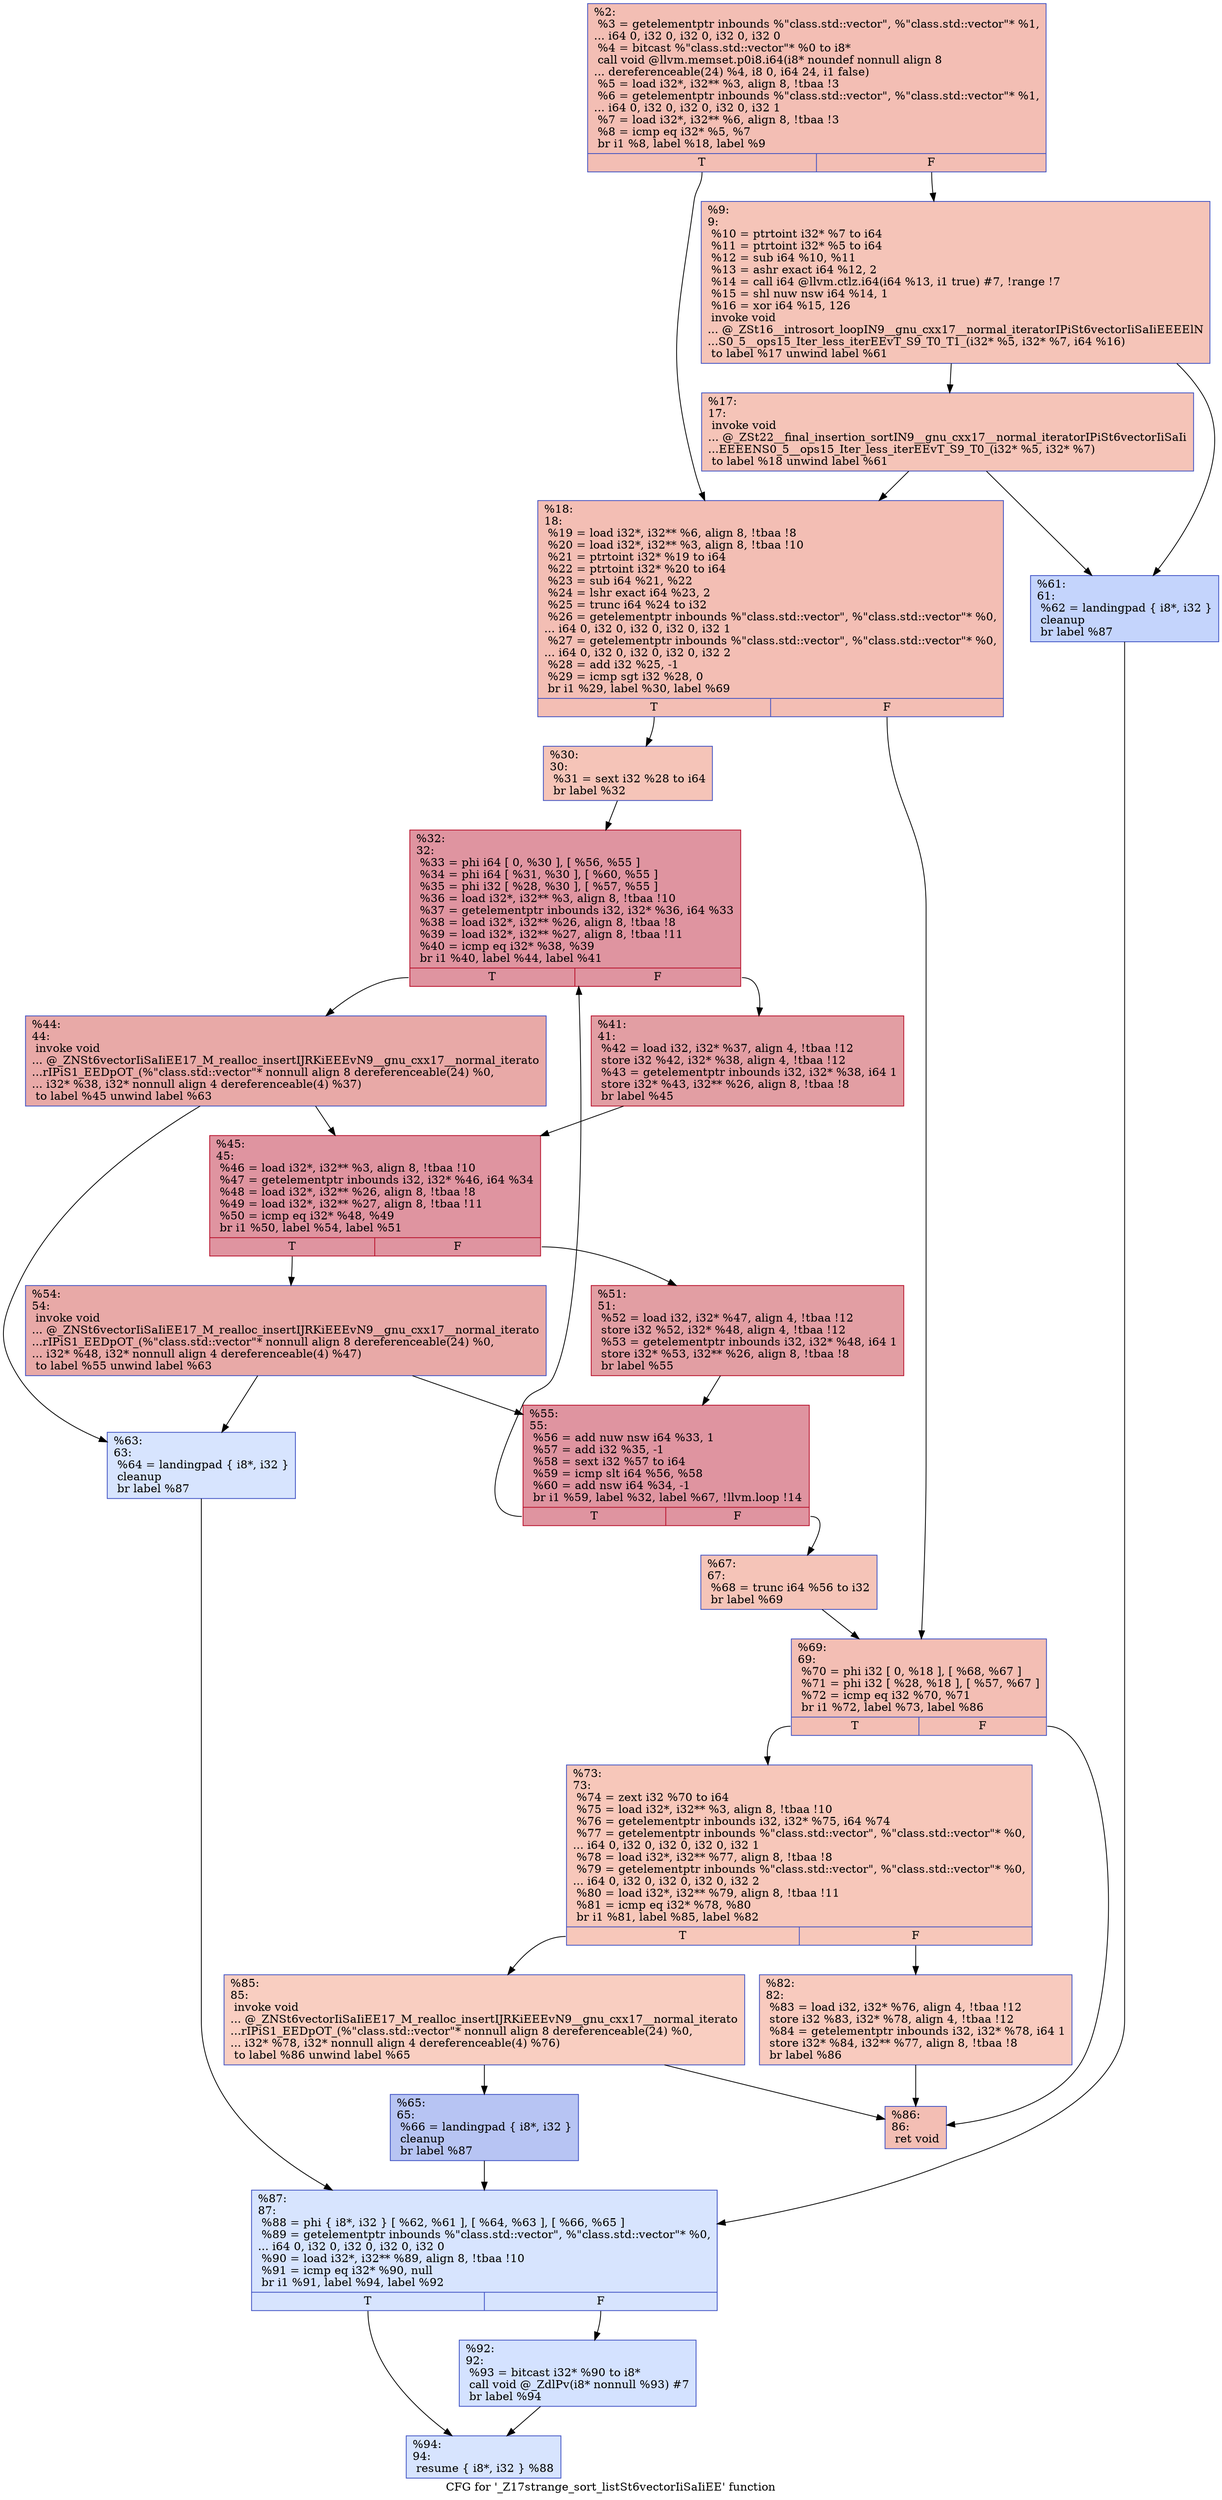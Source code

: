 digraph "CFG for '_Z17strange_sort_listSt6vectorIiSaIiEE' function" {
	label="CFG for '_Z17strange_sort_listSt6vectorIiSaIiEE' function";

	Node0x55d3ec986570 [shape=record,color="#3d50c3ff", style=filled, fillcolor="#e36c5570",label="{%2:\l  %3 = getelementptr inbounds %\"class.std::vector\", %\"class.std::vector\"* %1,\l... i64 0, i32 0, i32 0, i32 0, i32 0\l  %4 = bitcast %\"class.std::vector\"* %0 to i8*\l  call void @llvm.memset.p0i8.i64(i8* noundef nonnull align 8\l... dereferenceable(24) %4, i8 0, i64 24, i1 false)\l  %5 = load i32*, i32** %3, align 8, !tbaa !3\l  %6 = getelementptr inbounds %\"class.std::vector\", %\"class.std::vector\"* %1,\l... i64 0, i32 0, i32 0, i32 0, i32 1\l  %7 = load i32*, i32** %6, align 8, !tbaa !3\l  %8 = icmp eq i32* %5, %7\l  br i1 %8, label %18, label %9\l|{<s0>T|<s1>F}}"];
	Node0x55d3ec986570:s0 -> Node0x55d3ec986e00;
	Node0x55d3ec986570:s1 -> Node0x55d3ec9885f0;
	Node0x55d3ec9885f0 [shape=record,color="#3d50c3ff", style=filled, fillcolor="#e97a5f70",label="{%9:\l9:                                                \l  %10 = ptrtoint i32* %7 to i64\l  %11 = ptrtoint i32* %5 to i64\l  %12 = sub i64 %10, %11\l  %13 = ashr exact i64 %12, 2\l  %14 = call i64 @llvm.ctlz.i64(i64 %13, i1 true) #7, !range !7\l  %15 = shl nuw nsw i64 %14, 1\l  %16 = xor i64 %15, 126\l  invoke void\l... @_ZSt16__introsort_loopIN9__gnu_cxx17__normal_iteratorIPiSt6vectorIiSaIiEEEElN\l...S0_5__ops15_Iter_less_iterEEvT_S9_T0_T1_(i32* %5, i32* %7, i64 %16)\l          to label %17 unwind label %61\l}"];
	Node0x55d3ec9885f0 -> Node0x55d3ec988ee0;
	Node0x55d3ec9885f0 -> Node0x55d3ec988f70;
	Node0x55d3ec988ee0 [shape=record,color="#3d50c3ff", style=filled, fillcolor="#e97a5f70",label="{%17:\l17:                                               \l  invoke void\l... @_ZSt22__final_insertion_sortIN9__gnu_cxx17__normal_iteratorIPiSt6vectorIiSaIi\l...EEEENS0_5__ops15_Iter_less_iterEEvT_S9_T0_(i32* %5, i32* %7)\l          to label %18 unwind label %61\l}"];
	Node0x55d3ec988ee0 -> Node0x55d3ec986e00;
	Node0x55d3ec988ee0 -> Node0x55d3ec988f70;
	Node0x55d3ec986e00 [shape=record,color="#3d50c3ff", style=filled, fillcolor="#e36c5570",label="{%18:\l18:                                               \l  %19 = load i32*, i32** %6, align 8, !tbaa !8\l  %20 = load i32*, i32** %3, align 8, !tbaa !10\l  %21 = ptrtoint i32* %19 to i64\l  %22 = ptrtoint i32* %20 to i64\l  %23 = sub i64 %21, %22\l  %24 = lshr exact i64 %23, 2\l  %25 = trunc i64 %24 to i32\l  %26 = getelementptr inbounds %\"class.std::vector\", %\"class.std::vector\"* %0,\l... i64 0, i32 0, i32 0, i32 0, i32 1\l  %27 = getelementptr inbounds %\"class.std::vector\", %\"class.std::vector\"* %0,\l... i64 0, i32 0, i32 0, i32 0, i32 2\l  %28 = add i32 %25, -1\l  %29 = icmp sgt i32 %28, 0\l  br i1 %29, label %30, label %69\l|{<s0>T|<s1>F}}"];
	Node0x55d3ec986e00:s0 -> Node0x55d3ec989da0;
	Node0x55d3ec986e00:s1 -> Node0x55d3ec989e30;
	Node0x55d3ec989da0 [shape=record,color="#3d50c3ff", style=filled, fillcolor="#e97a5f70",label="{%30:\l30:                                               \l  %31 = sext i32 %28 to i64\l  br label %32\l}"];
	Node0x55d3ec989da0 -> Node0x55d3ec989fe0;
	Node0x55d3ec989fe0 [shape=record,color="#b70d28ff", style=filled, fillcolor="#b70d2870",label="{%32:\l32:                                               \l  %33 = phi i64 [ 0, %30 ], [ %56, %55 ]\l  %34 = phi i64 [ %31, %30 ], [ %60, %55 ]\l  %35 = phi i32 [ %28, %30 ], [ %57, %55 ]\l  %36 = load i32*, i32** %3, align 8, !tbaa !10\l  %37 = getelementptr inbounds i32, i32* %36, i64 %33\l  %38 = load i32*, i32** %26, align 8, !tbaa !8\l  %39 = load i32*, i32** %27, align 8, !tbaa !11\l  %40 = icmp eq i32* %38, %39\l  br i1 %40, label %44, label %41\l|{<s0>T|<s1>F}}"];
	Node0x55d3ec989fe0:s0 -> Node0x55d3ec98b620;
	Node0x55d3ec989fe0:s1 -> Node0x55d3ec98b6b0;
	Node0x55d3ec98b6b0 [shape=record,color="#b70d28ff", style=filled, fillcolor="#be242e70",label="{%41:\l41:                                               \l  %42 = load i32, i32* %37, align 4, !tbaa !12\l  store i32 %42, i32* %38, align 4, !tbaa !12\l  %43 = getelementptr inbounds i32, i32* %38, i64 1\l  store i32* %43, i32** %26, align 8, !tbaa !8\l  br label %45\l}"];
	Node0x55d3ec98b6b0 -> Node0x55d3ec98c110;
	Node0x55d3ec98b620 [shape=record,color="#3d50c3ff", style=filled, fillcolor="#ca3b3770",label="{%44:\l44:                                               \l  invoke void\l... @_ZNSt6vectorIiSaIiEE17_M_realloc_insertIJRKiEEEvN9__gnu_cxx17__normal_iterato\l...rIPiS1_EEDpOT_(%\"class.std::vector\"* nonnull align 8 dereferenceable(24) %0,\l... i32* %38, i32* nonnull align 4 dereferenceable(4) %37)\l          to label %45 unwind label %63\l}"];
	Node0x55d3ec98b620 -> Node0x55d3ec98c110;
	Node0x55d3ec98b620 -> Node0x55d3ec98c320;
	Node0x55d3ec98c110 [shape=record,color="#b70d28ff", style=filled, fillcolor="#b70d2870",label="{%45:\l45:                                               \l  %46 = load i32*, i32** %3, align 8, !tbaa !10\l  %47 = getelementptr inbounds i32, i32* %46, i64 %34\l  %48 = load i32*, i32** %26, align 8, !tbaa !8\l  %49 = load i32*, i32** %27, align 8, !tbaa !11\l  %50 = icmp eq i32* %48, %49\l  br i1 %50, label %54, label %51\l|{<s0>T|<s1>F}}"];
	Node0x55d3ec98c110:s0 -> Node0x55d3ec98ced0;
	Node0x55d3ec98c110:s1 -> Node0x55d3ec98cf20;
	Node0x55d3ec98cf20 [shape=record,color="#b70d28ff", style=filled, fillcolor="#be242e70",label="{%51:\l51:                                               \l  %52 = load i32, i32* %47, align 4, !tbaa !12\l  store i32 %52, i32* %48, align 4, !tbaa !12\l  %53 = getelementptr inbounds i32, i32* %48, i64 1\l  store i32* %53, i32** %26, align 8, !tbaa !8\l  br label %55\l}"];
	Node0x55d3ec98cf20 -> Node0x55d3ec98a2e0;
	Node0x55d3ec98ced0 [shape=record,color="#3d50c3ff", style=filled, fillcolor="#ca3b3770",label="{%54:\l54:                                               \l  invoke void\l... @_ZNSt6vectorIiSaIiEE17_M_realloc_insertIJRKiEEEvN9__gnu_cxx17__normal_iterato\l...rIPiS1_EEDpOT_(%\"class.std::vector\"* nonnull align 8 dereferenceable(24) %0,\l... i32* %48, i32* nonnull align 4 dereferenceable(4) %47)\l          to label %55 unwind label %63\l}"];
	Node0x55d3ec98ced0 -> Node0x55d3ec98a2e0;
	Node0x55d3ec98ced0 -> Node0x55d3ec98c320;
	Node0x55d3ec98a2e0 [shape=record,color="#b70d28ff", style=filled, fillcolor="#b70d2870",label="{%55:\l55:                                               \l  %56 = add nuw nsw i64 %33, 1\l  %57 = add i32 %35, -1\l  %58 = sext i32 %57 to i64\l  %59 = icmp slt i64 %56, %58\l  %60 = add nsw i64 %34, -1\l  br i1 %59, label %32, label %67, !llvm.loop !14\l|{<s0>T|<s1>F}}"];
	Node0x55d3ec98a2e0:s0 -> Node0x55d3ec989fe0;
	Node0x55d3ec98a2e0:s1 -> Node0x55d3ec98d7c0;
	Node0x55d3ec988f70 [shape=record,color="#3d50c3ff", style=filled, fillcolor="#7a9df870",label="{%61:\l61:                                               \l  %62 = landingpad \{ i8*, i32 \}\l          cleanup\l  br label %87\l}"];
	Node0x55d3ec988f70 -> Node0x55d3ec98dba0;
	Node0x55d3ec98c320 [shape=record,color="#3d50c3ff", style=filled, fillcolor="#a5c3fe70",label="{%63:\l63:                                               \l  %64 = landingpad \{ i8*, i32 \}\l          cleanup\l  br label %87\l}"];
	Node0x55d3ec98c320 -> Node0x55d3ec98dba0;
	Node0x55d3ec98e0e0 [shape=record,color="#3d50c3ff", style=filled, fillcolor="#5b7ae570",label="{%65:\l65:                                               \l  %66 = landingpad \{ i8*, i32 \}\l          cleanup\l  br label %87\l}"];
	Node0x55d3ec98e0e0 -> Node0x55d3ec98dba0;
	Node0x55d3ec98d7c0 [shape=record,color="#3d50c3ff", style=filled, fillcolor="#e97a5f70",label="{%67:\l67:                                               \l  %68 = trunc i64 %56 to i32\l  br label %69\l}"];
	Node0x55d3ec98d7c0 -> Node0x55d3ec989e30;
	Node0x55d3ec989e30 [shape=record,color="#3d50c3ff", style=filled, fillcolor="#e36c5570",label="{%69:\l69:                                               \l  %70 = phi i32 [ 0, %18 ], [ %68, %67 ]\l  %71 = phi i32 [ %28, %18 ], [ %57, %67 ]\l  %72 = icmp eq i32 %70, %71\l  br i1 %72, label %73, label %86\l|{<s0>T|<s1>F}}"];
	Node0x55d3ec989e30:s0 -> Node0x55d3ec98e4e0;
	Node0x55d3ec989e30:s1 -> Node0x55d3ec98e530;
	Node0x55d3ec98e4e0 [shape=record,color="#3d50c3ff", style=filled, fillcolor="#ec7f6370",label="{%73:\l73:                                               \l  %74 = zext i32 %70 to i64\l  %75 = load i32*, i32** %3, align 8, !tbaa !10\l  %76 = getelementptr inbounds i32, i32* %75, i64 %74\l  %77 = getelementptr inbounds %\"class.std::vector\", %\"class.std::vector\"* %0,\l... i64 0, i32 0, i32 0, i32 0, i32 1\l  %78 = load i32*, i32** %77, align 8, !tbaa !8\l  %79 = getelementptr inbounds %\"class.std::vector\", %\"class.std::vector\"* %0,\l... i64 0, i32 0, i32 0, i32 0, i32 2\l  %80 = load i32*, i32** %79, align 8, !tbaa !11\l  %81 = icmp eq i32* %78, %80\l  br i1 %81, label %85, label %82\l|{<s0>T|<s1>F}}"];
	Node0x55d3ec98e4e0:s0 -> Node0x55d3ec98eb60;
	Node0x55d3ec98e4e0:s1 -> Node0x55d3ec98ebb0;
	Node0x55d3ec98ebb0 [shape=record,color="#3d50c3ff", style=filled, fillcolor="#ef886b70",label="{%82:\l82:                                               \l  %83 = load i32, i32* %76, align 4, !tbaa !12\l  store i32 %83, i32* %78, align 4, !tbaa !12\l  %84 = getelementptr inbounds i32, i32* %78, i64 1\l  store i32* %84, i32** %77, align 8, !tbaa !8\l  br label %86\l}"];
	Node0x55d3ec98ebb0 -> Node0x55d3ec98e530;
	Node0x55d3ec98eb60 [shape=record,color="#3d50c3ff", style=filled, fillcolor="#f2907270",label="{%85:\l85:                                               \l  invoke void\l... @_ZNSt6vectorIiSaIiEE17_M_realloc_insertIJRKiEEEvN9__gnu_cxx17__normal_iterato\l...rIPiS1_EEDpOT_(%\"class.std::vector\"* nonnull align 8 dereferenceable(24) %0,\l... i32* %78, i32* nonnull align 4 dereferenceable(4) %76)\l          to label %86 unwind label %65\l}"];
	Node0x55d3ec98eb60 -> Node0x55d3ec98e530;
	Node0x55d3ec98eb60 -> Node0x55d3ec98e0e0;
	Node0x55d3ec98e530 [shape=record,color="#3d50c3ff", style=filled, fillcolor="#e36c5570",label="{%86:\l86:                                               \l  ret void\l}"];
	Node0x55d3ec98dba0 [shape=record,color="#3d50c3ff", style=filled, fillcolor="#a5c3fe70",label="{%87:\l87:                                               \l  %88 = phi \{ i8*, i32 \} [ %62, %61 ], [ %64, %63 ], [ %66, %65 ]\l  %89 = getelementptr inbounds %\"class.std::vector\", %\"class.std::vector\"* %0,\l... i64 0, i32 0, i32 0, i32 0, i32 0\l  %90 = load i32*, i32** %89, align 8, !tbaa !10\l  %91 = icmp eq i32* %90, null\l  br i1 %91, label %94, label %92\l|{<s0>T|<s1>F}}"];
	Node0x55d3ec98dba0:s0 -> Node0x55d3ec98f4b0;
	Node0x55d3ec98dba0:s1 -> Node0x55d3ec98f500;
	Node0x55d3ec98f500 [shape=record,color="#3d50c3ff", style=filled, fillcolor="#9ebeff70",label="{%92:\l92:                                               \l  %93 = bitcast i32* %90 to i8*\l  call void @_ZdlPv(i8* nonnull %93) #7\l  br label %94\l}"];
	Node0x55d3ec98f500 -> Node0x55d3ec98f4b0;
	Node0x55d3ec98f4b0 [shape=record,color="#3d50c3ff", style=filled, fillcolor="#a5c3fe70",label="{%94:\l94:                                               \l  resume \{ i8*, i32 \} %88\l}"];
}
